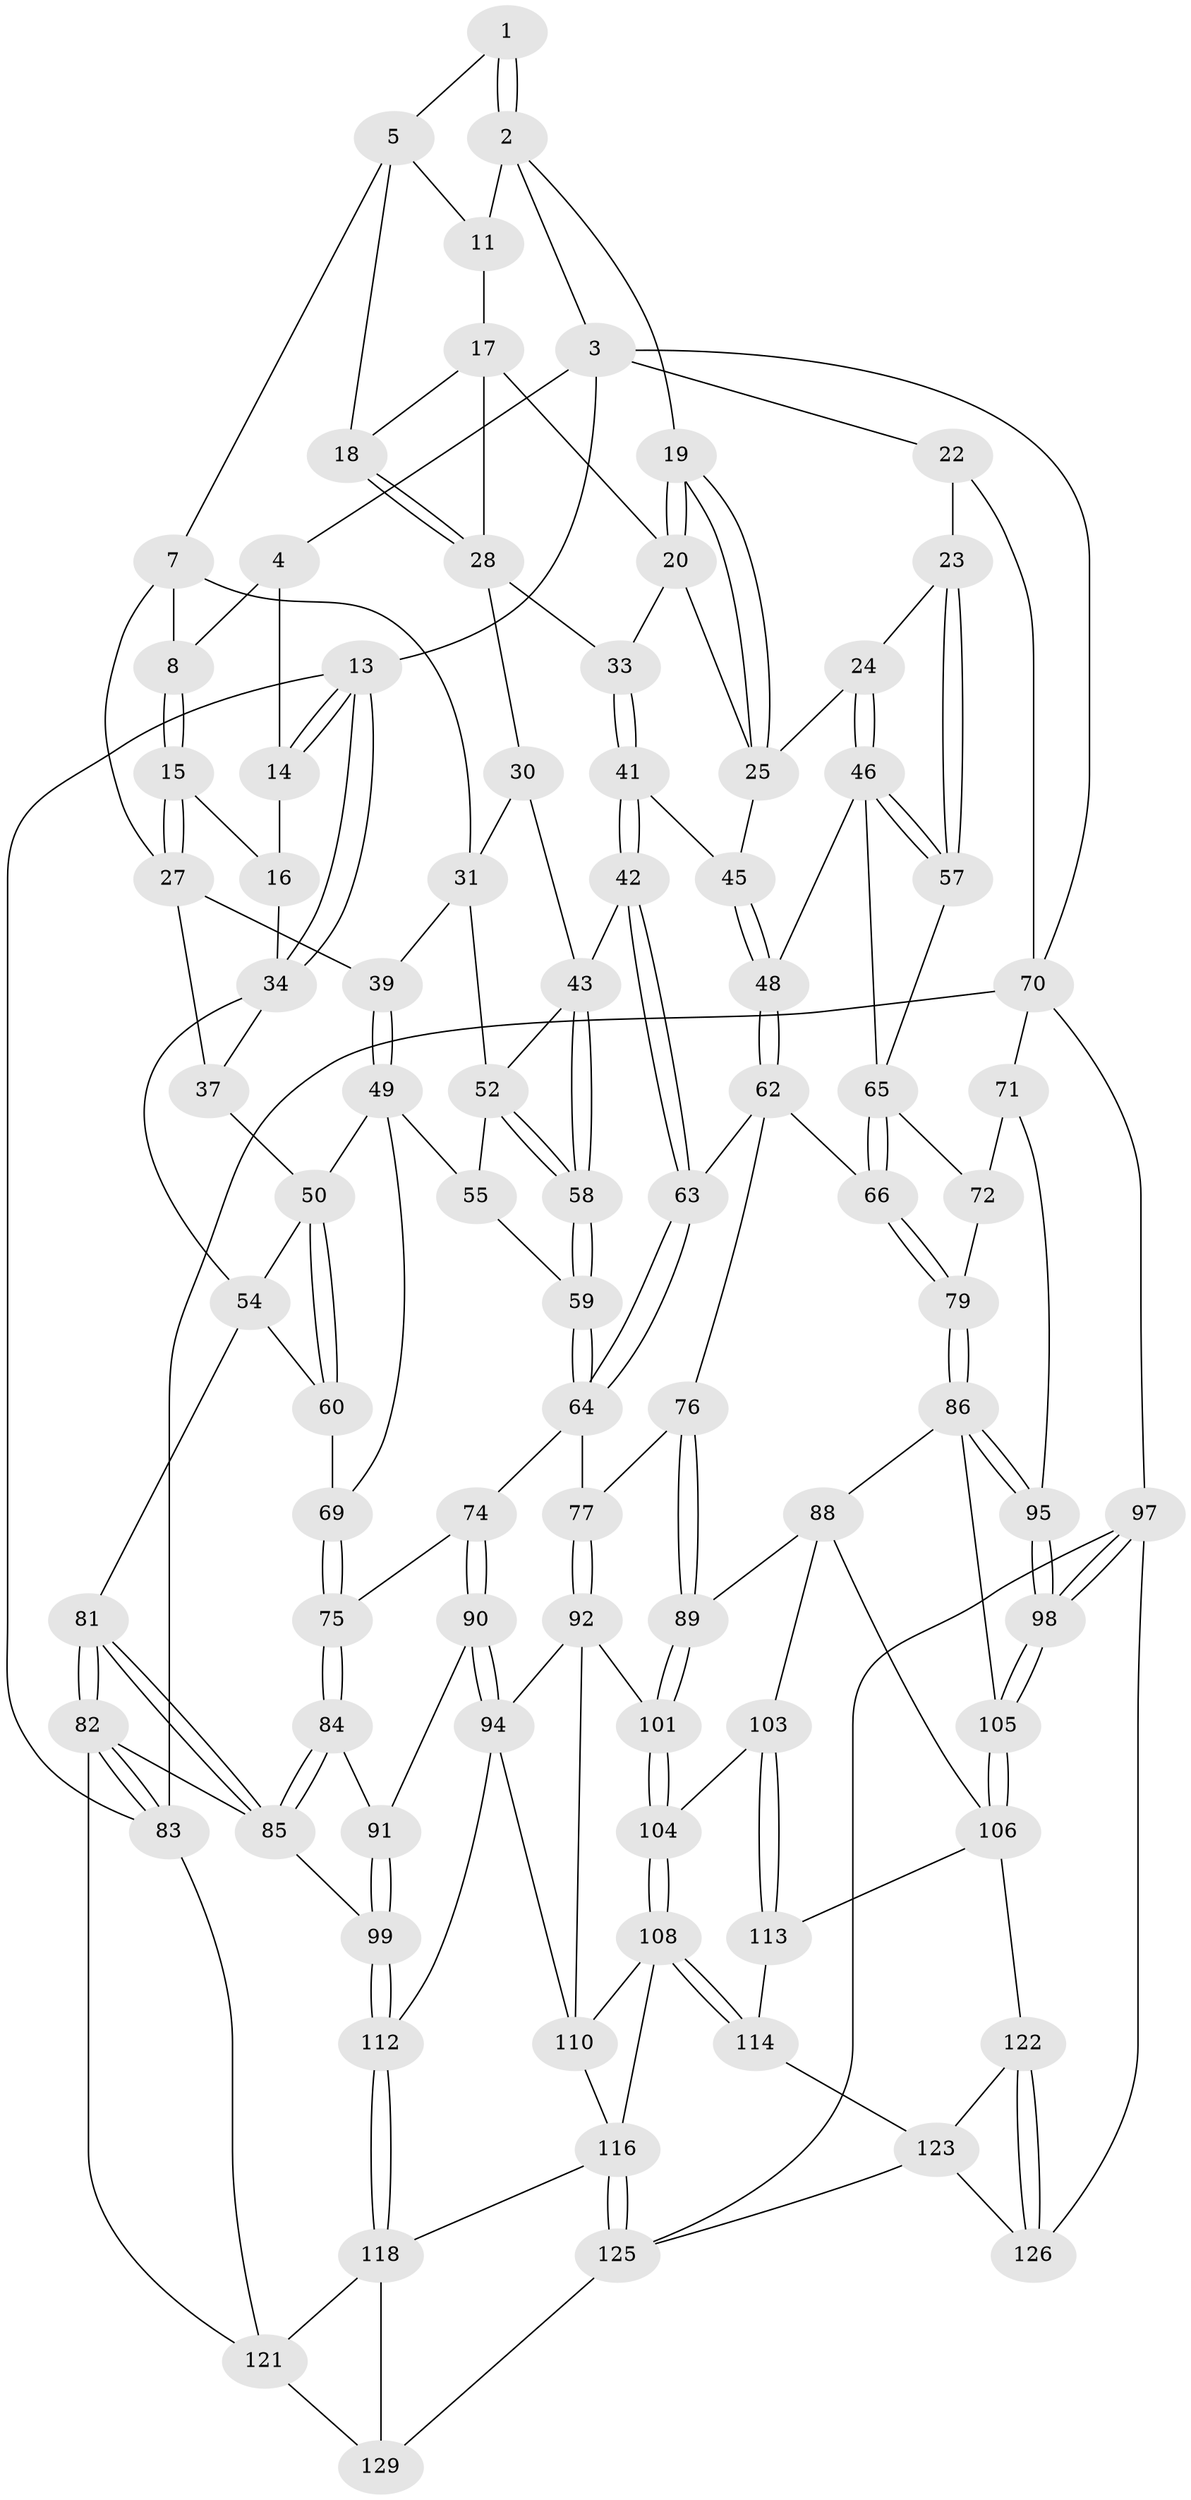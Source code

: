 // Generated by graph-tools (version 1.1) at 2025/52/02/27/25 19:52:36]
// undirected, 91 vertices, 207 edges
graph export_dot {
graph [start="1"]
  node [color=gray90,style=filled];
  1 [pos="+0.504715653740175+0.02843253734868044"];
  2 [pos="+0.7332061191764739+0",super="+10"];
  3 [pos="+0.7563409173258538+0",super="+12"];
  4 [pos="+0.4564848665279457+0",super="+9"];
  5 [pos="+0.5041266141971218+0.03063893235761783",super="+6"];
  7 [pos="+0.38820227874467933+0.06739519008868841",super="+26"];
  8 [pos="+0.30300336810739614+0"];
  11 [pos="+0.5511432197077636+0.08482999866645705"];
  13 [pos="+0+0"];
  14 [pos="+0.2159100382706282+0"];
  15 [pos="+0.2431574318228913+0.10167500554036807"];
  16 [pos="+0.0799447204228742+0.1298782622835912"];
  17 [pos="+0.5433737812235246+0.10098950741161937",super="+21"];
  18 [pos="+0.4339539777431463+0.09576977453696393"];
  19 [pos="+0.7712356135626789+0.1425831255621492"];
  20 [pos="+0.5526085413096259+0.14840481288043733",super="+32"];
  22 [pos="+1+0.1512215338479601"];
  23 [pos="+1+0.20796427470987144"];
  24 [pos="+0.7857737565180465+0.1645048442445644"];
  25 [pos="+0.7790545679340382+0.16092337941030516",super="+40"];
  27 [pos="+0.25605455748741734+0.17909022574875527",super="+36"];
  28 [pos="+0.4519747371047977+0.14186152426108944",super="+29"];
  30 [pos="+0.43051036882910143+0.25720027340867807"];
  31 [pos="+0.371535166264983+0.2025996851821729",super="+38"];
  33 [pos="+0.4988559021602402+0.24685898845268475"];
  34 [pos="+0+0.21603697003519776",super="+35"];
  37 [pos="+0.08960712078607999+0.22769517985154947"];
  39 [pos="+0.2420129372185911+0.27537192334759353"];
  41 [pos="+0.5643040933902538+0.3380459968123269"];
  42 [pos="+0.4883849400617647+0.4108787629211059"];
  43 [pos="+0.4877116149607354+0.41073531734850405",super="+44"];
  45 [pos="+0.6482578089229749+0.3553983616595079"];
  46 [pos="+0.8139612297951125+0.3587196266294147",super="+47"];
  48 [pos="+0.6581684274341157+0.3804087015636405"];
  49 [pos="+0.18147498914951501+0.4093063953891579",super="+56"];
  50 [pos="+0.12630718736201949+0.3832147268110209",super="+51"];
  52 [pos="+0.36696702344727467+0.3186458982226934",super="+53"];
  54 [pos="+0+0.39378047209678946",super="+61"];
  55 [pos="+0.2711011617147355+0.46942046085931555"];
  57 [pos="+0.877031505736651+0.45027388665078455"];
  58 [pos="+0.40364776117513507+0.42198966171987934"];
  59 [pos="+0.3739025774052112+0.46542402569194546"];
  60 [pos="+0.027668492970649928+0.5096958024414971"];
  62 [pos="+0.5647506346541863+0.5097613144383646",super="+67"];
  63 [pos="+0.5332476694356075+0.5063870634144799"];
  64 [pos="+0.4404110894637236+0.5740929954674419",super="+73"];
  65 [pos="+0.7603600692849078+0.5045291573191122",super="+68"];
  66 [pos="+0.7035091799705909+0.5736857958735981"];
  69 [pos="+0.1964198590501145+0.567120332821213"];
  70 [pos="+1+0.5198766104530672",super="+96"];
  71 [pos="+0.9371337405261247+0.5310313143752049",super="+80"];
  72 [pos="+0.9220852425673818+0.5272933727781007",super="+78"];
  74 [pos="+0.3024459261266905+0.6077222539223375"];
  75 [pos="+0.19867617730656062+0.5766077568165697"];
  76 [pos="+0.6523458057648616+0.6139535130997662"];
  77 [pos="+0.44648526118163323+0.6592950408926981"];
  79 [pos="+0.8223892513809108+0.6733471704022933"];
  81 [pos="+0+0.6681781230874222"];
  82 [pos="+0+1",super="+119"];
  83 [pos="+0+1"];
  84 [pos="+0.1979805043179214+0.5787352370376633"];
  85 [pos="+0.09870731502182775+0.7132519165298259",super="+100"];
  86 [pos="+0.7668140771045813+0.7131701260989943",super="+87"];
  88 [pos="+0.6840884151523005+0.7130284951851804",super="+102"];
  89 [pos="+0.6581916898206699+0.6780753497999433"];
  90 [pos="+0.32961606103245134+0.7545322333463517"];
  91 [pos="+0.2616215290046744+0.7200500457749863"];
  92 [pos="+0.44719600938376886+0.6999375740603249",super="+93"];
  94 [pos="+0.3367431994145567+0.7607751860514709",super="+111"];
  95 [pos="+0.9917961639738349+0.9116582491665798"];
  97 [pos="+1+1",super="+127"];
  98 [pos="+1+1"];
  99 [pos="+0.1712841904988299+0.8206662022962842"];
  101 [pos="+0.5498276681757027+0.7450372963656415"];
  103 [pos="+0.6109769412358073+0.8025454488818401"];
  104 [pos="+0.5641868460550722+0.794766228409003"];
  105 [pos="+0.7949749792195872+0.9138736988996987"];
  106 [pos="+0.7380492901596362+0.9048018932183204",super="+107"];
  108 [pos="+0.5318866250281717+0.8691912223411015",super="+109"];
  110 [pos="+0.4180576744752505+0.8104949710064192",super="+115"];
  112 [pos="+0.24429780036014995+0.8527653964887312"];
  113 [pos="+0.6368055948149328+0.8613193232749923"];
  114 [pos="+0.5696964455685747+0.8821681338085798"];
  116 [pos="+0.47131589485442205+0.9260380315485284",super="+117"];
  118 [pos="+0.2821042357175041+0.9689925934672249",super="+120"];
  121 [pos="+0.12707066305451167+0.9352228673523351",super="+130"];
  122 [pos="+0.6461045692950634+0.9399847682193742"];
  123 [pos="+0.575845710688868+0.891339461304121",super="+124"];
  125 [pos="+0.4732664777377294+0.9375057302921527",super="+128"];
  126 [pos="+0.6047108821002604+0.9795026714915158"];
  129 [pos="+0.3039067839974038+1"];
  1 -- 2;
  1 -- 2;
  1 -- 5;
  2 -- 3;
  2 -- 11;
  2 -- 19;
  3 -- 4;
  3 -- 13;
  3 -- 22;
  3 -- 70;
  4 -- 8;
  4 -- 14;
  5 -- 11;
  5 -- 18;
  5 -- 7;
  7 -- 8;
  7 -- 27;
  7 -- 31;
  8 -- 15;
  8 -- 15;
  11 -- 17;
  13 -- 14;
  13 -- 14;
  13 -- 34;
  13 -- 34;
  13 -- 83;
  14 -- 16;
  15 -- 16;
  15 -- 27;
  15 -- 27;
  16 -- 34;
  17 -- 18;
  17 -- 20;
  17 -- 28;
  18 -- 28;
  18 -- 28;
  19 -- 20;
  19 -- 20;
  19 -- 25;
  19 -- 25;
  20 -- 33;
  20 -- 25;
  22 -- 23;
  22 -- 70;
  23 -- 24;
  23 -- 57;
  23 -- 57;
  24 -- 25;
  24 -- 46;
  24 -- 46;
  25 -- 45;
  27 -- 37;
  27 -- 39;
  28 -- 33;
  28 -- 30;
  30 -- 31;
  30 -- 43;
  31 -- 52;
  31 -- 39;
  33 -- 41;
  33 -- 41;
  34 -- 54;
  34 -- 37;
  37 -- 50;
  39 -- 49;
  39 -- 49;
  41 -- 42;
  41 -- 42;
  41 -- 45;
  42 -- 43;
  42 -- 63;
  42 -- 63;
  43 -- 58;
  43 -- 58;
  43 -- 52;
  45 -- 48;
  45 -- 48;
  46 -- 57;
  46 -- 57;
  46 -- 48;
  46 -- 65;
  48 -- 62;
  48 -- 62;
  49 -- 50;
  49 -- 69;
  49 -- 55;
  50 -- 60;
  50 -- 60;
  50 -- 54;
  52 -- 58;
  52 -- 58;
  52 -- 55;
  54 -- 81;
  54 -- 60;
  55 -- 59;
  57 -- 65;
  58 -- 59;
  58 -- 59;
  59 -- 64;
  59 -- 64;
  60 -- 69;
  62 -- 63;
  62 -- 66;
  62 -- 76;
  63 -- 64;
  63 -- 64;
  64 -- 74;
  64 -- 77;
  65 -- 66;
  65 -- 66;
  65 -- 72;
  66 -- 79;
  66 -- 79;
  69 -- 75;
  69 -- 75;
  70 -- 71;
  70 -- 97;
  70 -- 83;
  71 -- 72 [weight=2];
  71 -- 95;
  72 -- 79;
  74 -- 75;
  74 -- 90;
  74 -- 90;
  75 -- 84;
  75 -- 84;
  76 -- 77;
  76 -- 89;
  76 -- 89;
  77 -- 92;
  77 -- 92;
  79 -- 86;
  79 -- 86;
  81 -- 82;
  81 -- 82;
  81 -- 85;
  81 -- 85;
  82 -- 83;
  82 -- 83;
  82 -- 121;
  82 -- 85;
  83 -- 121;
  84 -- 85;
  84 -- 85;
  84 -- 91;
  85 -- 99;
  86 -- 95;
  86 -- 95;
  86 -- 88;
  86 -- 105;
  88 -- 89;
  88 -- 106;
  88 -- 103;
  89 -- 101;
  89 -- 101;
  90 -- 91;
  90 -- 94;
  90 -- 94;
  91 -- 99;
  91 -- 99;
  92 -- 101;
  92 -- 94;
  92 -- 110;
  94 -- 112;
  94 -- 110;
  95 -- 98;
  95 -- 98;
  97 -- 98;
  97 -- 98;
  97 -- 126;
  97 -- 125;
  98 -- 105;
  98 -- 105;
  99 -- 112;
  99 -- 112;
  101 -- 104;
  101 -- 104;
  103 -- 104;
  103 -- 113;
  103 -- 113;
  104 -- 108;
  104 -- 108;
  105 -- 106;
  105 -- 106;
  106 -- 122;
  106 -- 113;
  108 -- 114;
  108 -- 114;
  108 -- 116;
  108 -- 110;
  110 -- 116;
  112 -- 118;
  112 -- 118;
  113 -- 114;
  114 -- 123;
  116 -- 125;
  116 -- 125;
  116 -- 118;
  118 -- 121;
  118 -- 129;
  121 -- 129;
  122 -- 123;
  122 -- 126;
  122 -- 126;
  123 -- 125;
  123 -- 126;
  125 -- 129;
}
